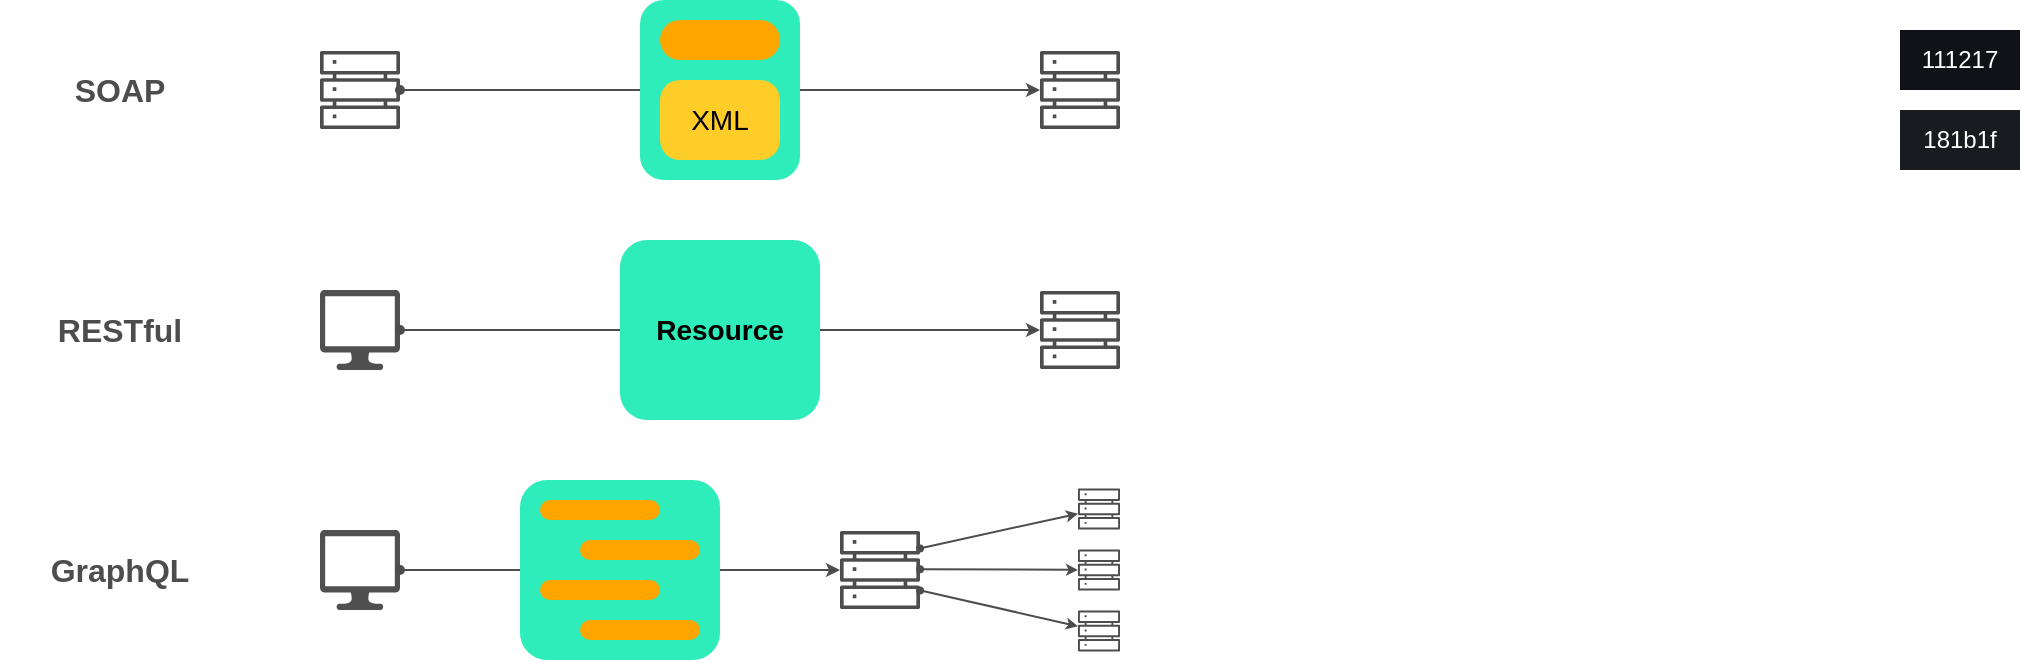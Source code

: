 <mxfile version="21.4.0" type="device">
  <diagram name="페이지-1" id="9Aw0KixXEMMjFlBxb9bF">
    <mxGraphModel dx="1420" dy="830" grid="1" gridSize="10" guides="1" tooltips="1" connect="1" arrows="1" fold="1" page="1" pageScale="1" pageWidth="1169" pageHeight="827" math="0" shadow="0">
      <root>
        <mxCell id="0" />
        <mxCell id="1" parent="0" />
        <mxCell id="InStL-5V9zZlg6Y9DEVj-8" value="" style="sketch=0;outlineConnect=0;fontColor=#232F3E;gradientColor=none;fillColor=#4D4D4D;strokeColor=none;dashed=0;verticalLabelPosition=bottom;verticalAlign=top;align=center;html=1;fontSize=12;fontStyle=0;aspect=fixed;pointerEvents=1;shape=mxgraph.aws4.servers;" vertex="1" parent="1">
          <mxGeometry x="240" y="80" width="40" height="40" as="geometry" />
        </mxCell>
        <mxCell id="InStL-5V9zZlg6Y9DEVj-13" value="" style="sketch=0;pointerEvents=1;shadow=0;dashed=0;html=1;strokeColor=none;fillColor=#505050;labelPosition=center;verticalLabelPosition=bottom;verticalAlign=top;outlineConnect=0;align=center;shape=mxgraph.office.devices.lcd_monitor;" vertex="1" parent="1">
          <mxGeometry x="240" y="200" width="40" height="40" as="geometry" />
        </mxCell>
        <mxCell id="InStL-5V9zZlg6Y9DEVj-18" value="" style="sketch=0;pointerEvents=1;shadow=0;dashed=0;html=1;strokeColor=none;fillColor=#505050;labelPosition=center;verticalLabelPosition=bottom;verticalAlign=top;outlineConnect=0;align=center;shape=mxgraph.office.devices.lcd_monitor;" vertex="1" parent="1">
          <mxGeometry x="240" y="320" width="40" height="40" as="geometry" />
        </mxCell>
        <mxCell id="InStL-5V9zZlg6Y9DEVj-1" value="181b1f" style="rounded=0;whiteSpace=wrap;html=1;fillColor=#181B1F;fontColor=#FFFFFF;strokeColor=none;" vertex="1" parent="1">
          <mxGeometry x="1030" y="110" width="60" height="30" as="geometry" />
        </mxCell>
        <mxCell id="InStL-5V9zZlg6Y9DEVj-2" value="111217" style="rounded=0;whiteSpace=wrap;html=1;fillColor=#111217;fontColor=#FFFFFF;strokeColor=none;" vertex="1" parent="1">
          <mxGeometry x="1030" y="70" width="60" height="30" as="geometry" />
        </mxCell>
        <mxCell id="InStL-5V9zZlg6Y9DEVj-4" value="SOAP" style="text;html=1;strokeColor=none;fillColor=none;align=center;verticalAlign=middle;whiteSpace=wrap;rounded=0;fontSize=16;fontStyle=1;fontColor=#4D4D4D;" vertex="1" parent="1">
          <mxGeometry x="80" y="80" width="120" height="40" as="geometry" />
        </mxCell>
        <mxCell id="InStL-5V9zZlg6Y9DEVj-9" value="" style="sketch=0;outlineConnect=0;fontColor=#232F3E;gradientColor=none;fillColor=#4D4D4D;strokeColor=none;dashed=0;verticalLabelPosition=bottom;verticalAlign=top;align=center;html=1;fontSize=12;fontStyle=0;aspect=fixed;pointerEvents=1;shape=mxgraph.aws4.servers;" vertex="1" parent="1">
          <mxGeometry x="600" y="80" width="40" height="40" as="geometry" />
        </mxCell>
        <mxCell id="InStL-5V9zZlg6Y9DEVj-10" value="" style="endArrow=classic;html=1;rounded=0;startArrow=oval;startFill=1;endSize=4;startSize=4;strokeColor=#4D4D4D;" edge="1" parent="1" source="InStL-5V9zZlg6Y9DEVj-8" target="InStL-5V9zZlg6Y9DEVj-9">
          <mxGeometry width="50" height="50" relative="1" as="geometry">
            <mxPoint x="290" y="100" as="sourcePoint" />
            <mxPoint x="650" y="180" as="targetPoint" />
          </mxGeometry>
        </mxCell>
        <mxCell id="InStL-5V9zZlg6Y9DEVj-5" value="" style="rounded=1;whiteSpace=wrap;html=1;fillColor=#2FEDBB;strokeColor=none;" vertex="1" parent="1">
          <mxGeometry x="400" y="55" width="80" height="90" as="geometry" />
        </mxCell>
        <mxCell id="InStL-5V9zZlg6Y9DEVj-6" value="XML" style="rounded=1;whiteSpace=wrap;html=1;fillColor=#ffcd28;strokeColor=none;gradientColor=none;fontStyle=0;fontSize=14;arcSize=25;" vertex="1" parent="1">
          <mxGeometry x="410" y="95" width="60" height="40" as="geometry" />
        </mxCell>
        <mxCell id="InStL-5V9zZlg6Y9DEVj-7" value="" style="rounded=1;whiteSpace=wrap;html=1;fillColor=#FFA500;strokeColor=none;gradientColor=none;fontStyle=0;fontSize=14;arcSize=50;" vertex="1" parent="1">
          <mxGeometry x="410" y="65" width="60" height="20" as="geometry" />
        </mxCell>
        <mxCell id="InStL-5V9zZlg6Y9DEVj-12" value="RESTful" style="text;html=1;strokeColor=none;fillColor=none;align=center;verticalAlign=middle;whiteSpace=wrap;rounded=0;fontSize=16;fontStyle=1;fontColor=#4D4D4D;" vertex="1" parent="1">
          <mxGeometry x="80" y="200" width="120" height="40" as="geometry" />
        </mxCell>
        <mxCell id="InStL-5V9zZlg6Y9DEVj-15" value="" style="sketch=0;outlineConnect=0;fontColor=#232F3E;gradientColor=none;fillColor=#4D4D4D;strokeColor=none;dashed=0;verticalLabelPosition=bottom;verticalAlign=top;align=center;html=1;fontSize=12;fontStyle=0;aspect=fixed;pointerEvents=1;shape=mxgraph.aws4.servers;" vertex="1" parent="1">
          <mxGeometry x="600" y="200" width="40" height="40" as="geometry" />
        </mxCell>
        <mxCell id="InStL-5V9zZlg6Y9DEVj-16" value="" style="endArrow=classic;html=1;rounded=0;startArrow=oval;startFill=1;endSize=4;startSize=4;strokeColor=#4D4D4D;" edge="1" parent="1" source="InStL-5V9zZlg6Y9DEVj-13" target="InStL-5V9zZlg6Y9DEVj-15">
          <mxGeometry width="50" height="50" relative="1" as="geometry">
            <mxPoint x="290" y="220" as="sourcePoint" />
            <mxPoint x="590" y="220" as="targetPoint" />
          </mxGeometry>
        </mxCell>
        <mxCell id="InStL-5V9zZlg6Y9DEVj-14" value="Resource" style="rounded=1;whiteSpace=wrap;html=1;fillColor=#2FEDBB;strokeColor=none;fontSize=14;fontStyle=1" vertex="1" parent="1">
          <mxGeometry x="390" y="175" width="100" height="90" as="geometry" />
        </mxCell>
        <mxCell id="InStL-5V9zZlg6Y9DEVj-17" value="GraphQL" style="text;html=1;strokeColor=none;fillColor=none;align=center;verticalAlign=middle;whiteSpace=wrap;rounded=0;fontSize=16;fontStyle=1;fontColor=#4D4D4D;" vertex="1" parent="1">
          <mxGeometry x="80" y="320" width="120" height="40" as="geometry" />
        </mxCell>
        <mxCell id="InStL-5V9zZlg6Y9DEVj-24" value="" style="sketch=0;outlineConnect=0;fontColor=#232F3E;gradientColor=none;fillColor=#4D4D4D;strokeColor=none;dashed=0;verticalLabelPosition=bottom;verticalAlign=top;align=center;html=1;fontSize=12;fontStyle=0;aspect=fixed;pointerEvents=1;shape=mxgraph.aws4.servers;" vertex="1" parent="1">
          <mxGeometry x="500" y="320" width="40" height="40" as="geometry" />
        </mxCell>
        <mxCell id="InStL-5V9zZlg6Y9DEVj-25" value="" style="sketch=0;outlineConnect=0;fontColor=#232F3E;gradientColor=none;fillColor=#4D4D4D;strokeColor=none;dashed=0;verticalLabelPosition=bottom;verticalAlign=top;align=center;html=1;fontSize=12;fontStyle=0;aspect=fixed;pointerEvents=1;shape=mxgraph.aws4.servers;" vertex="1" parent="1">
          <mxGeometry x="619" y="299" width="21" height="21" as="geometry" />
        </mxCell>
        <mxCell id="InStL-5V9zZlg6Y9DEVj-26" value="" style="sketch=0;outlineConnect=0;fontColor=#232F3E;gradientColor=none;fillColor=#4D4D4D;strokeColor=none;dashed=0;verticalLabelPosition=bottom;verticalAlign=top;align=center;html=1;fontSize=12;fontStyle=0;aspect=fixed;pointerEvents=1;shape=mxgraph.aws4.servers;" vertex="1" parent="1">
          <mxGeometry x="619" y="360" width="21" height="21" as="geometry" />
        </mxCell>
        <mxCell id="InStL-5V9zZlg6Y9DEVj-27" value="" style="sketch=0;outlineConnect=0;fontColor=#232F3E;gradientColor=none;fillColor=#4D4D4D;strokeColor=none;dashed=0;verticalLabelPosition=bottom;verticalAlign=top;align=center;html=1;fontSize=12;fontStyle=0;aspect=fixed;pointerEvents=1;shape=mxgraph.aws4.servers;" vertex="1" parent="1">
          <mxGeometry x="619" y="329.5" width="21" height="21" as="geometry" />
        </mxCell>
        <mxCell id="InStL-5V9zZlg6Y9DEVj-29" value="" style="endArrow=classic;html=1;rounded=0;startArrow=oval;startFill=1;endSize=4;startSize=4;strokeColor=#4D4D4D;" edge="1" parent="1" source="InStL-5V9zZlg6Y9DEVj-18" target="InStL-5V9zZlg6Y9DEVj-24">
          <mxGeometry width="50" height="50" relative="1" as="geometry">
            <mxPoint x="290" y="339.5" as="sourcePoint" />
            <mxPoint x="610" y="339.5" as="targetPoint" />
          </mxGeometry>
        </mxCell>
        <mxCell id="InStL-5V9zZlg6Y9DEVj-19" value="" style="rounded=1;whiteSpace=wrap;html=1;fillColor=#2FEDBB;strokeColor=none;fontSize=14;fontStyle=1" vertex="1" parent="1">
          <mxGeometry x="340" y="295" width="100" height="90" as="geometry" />
        </mxCell>
        <mxCell id="InStL-5V9zZlg6Y9DEVj-20" value="" style="rounded=1;whiteSpace=wrap;html=1;fillColor=#FFA500;strokeColor=none;gradientColor=none;fontStyle=0;fontSize=14;arcSize=50;" vertex="1" parent="1">
          <mxGeometry x="350" y="305" width="60" height="10" as="geometry" />
        </mxCell>
        <mxCell id="InStL-5V9zZlg6Y9DEVj-21" value="" style="rounded=1;whiteSpace=wrap;html=1;fillColor=#FFA500;strokeColor=none;gradientColor=none;fontStyle=0;fontSize=14;arcSize=50;" vertex="1" parent="1">
          <mxGeometry x="370" y="325" width="60" height="10" as="geometry" />
        </mxCell>
        <mxCell id="InStL-5V9zZlg6Y9DEVj-22" value="" style="rounded=1;whiteSpace=wrap;html=1;fillColor=#FFA500;strokeColor=none;gradientColor=none;fontStyle=0;fontSize=14;arcSize=50;" vertex="1" parent="1">
          <mxGeometry x="350" y="345" width="60" height="10" as="geometry" />
        </mxCell>
        <mxCell id="InStL-5V9zZlg6Y9DEVj-23" value="" style="rounded=1;whiteSpace=wrap;html=1;fillColor=#FFA500;strokeColor=none;gradientColor=none;fontStyle=0;fontSize=14;arcSize=50;" vertex="1" parent="1">
          <mxGeometry x="370" y="365" width="60" height="10" as="geometry" />
        </mxCell>
        <mxCell id="InStL-5V9zZlg6Y9DEVj-30" value="" style="endArrow=classic;html=1;rounded=0;startArrow=oval;startFill=1;endSize=3;startSize=3;strokeColor=#4D4D4D;" edge="1" parent="1" target="InStL-5V9zZlg6Y9DEVj-26">
          <mxGeometry width="50" height="50" relative="1" as="geometry">
            <mxPoint x="540" y="350.22" as="sourcePoint" />
            <mxPoint x="580" y="350.22" as="targetPoint" />
          </mxGeometry>
        </mxCell>
        <mxCell id="InStL-5V9zZlg6Y9DEVj-31" value="" style="endArrow=classic;html=1;rounded=0;startArrow=oval;startFill=1;endSize=3;startSize=3;strokeColor=#4D4D4D;" edge="1" parent="1" target="InStL-5V9zZlg6Y9DEVj-27">
          <mxGeometry width="50" height="50" relative="1" as="geometry">
            <mxPoint x="540" y="339.58" as="sourcePoint" />
            <mxPoint x="580" y="339.58" as="targetPoint" />
          </mxGeometry>
        </mxCell>
        <mxCell id="InStL-5V9zZlg6Y9DEVj-32" value="" style="endArrow=classic;html=1;rounded=0;startArrow=oval;startFill=1;endSize=3;startSize=3;strokeColor=#4D4D4D;" edge="1" parent="1" target="InStL-5V9zZlg6Y9DEVj-25">
          <mxGeometry width="50" height="50" relative="1" as="geometry">
            <mxPoint x="540" y="329.22" as="sourcePoint" />
            <mxPoint x="580" y="329.22" as="targetPoint" />
          </mxGeometry>
        </mxCell>
      </root>
    </mxGraphModel>
  </diagram>
</mxfile>
